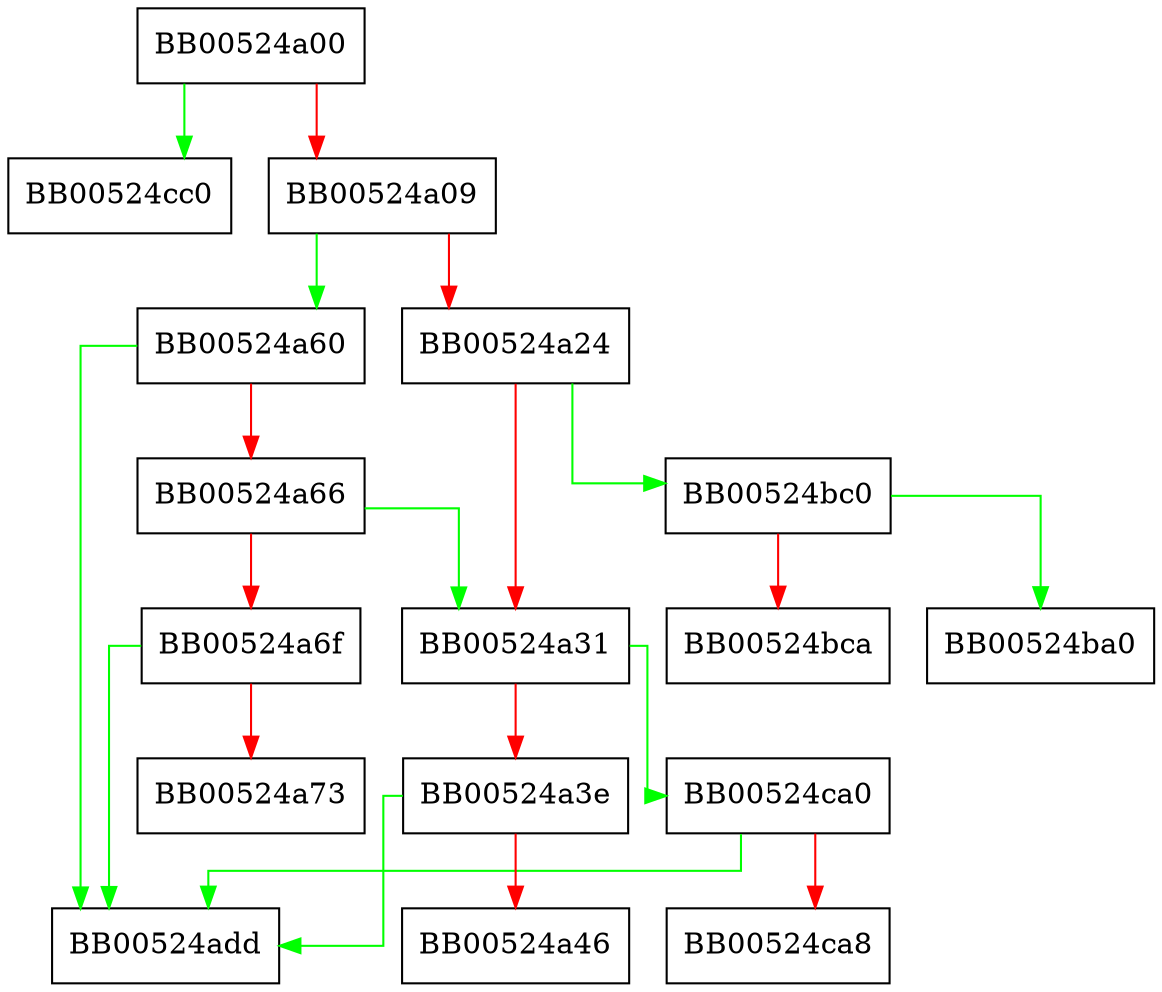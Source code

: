 digraph ASN1_item_ex_free {
  node [shape="box"];
  graph [splines=ortho];
  BB00524a00 -> BB00524cc0 [color="green"];
  BB00524a00 -> BB00524a09 [color="red"];
  BB00524a09 -> BB00524a60 [color="green"];
  BB00524a09 -> BB00524a24 [color="red"];
  BB00524a24 -> BB00524bc0 [color="green"];
  BB00524a24 -> BB00524a31 [color="red"];
  BB00524a31 -> BB00524ca0 [color="green"];
  BB00524a31 -> BB00524a3e [color="red"];
  BB00524a3e -> BB00524add [color="green"];
  BB00524a3e -> BB00524a46 [color="red"];
  BB00524a60 -> BB00524add [color="green"];
  BB00524a60 -> BB00524a66 [color="red"];
  BB00524a66 -> BB00524a31 [color="green"];
  BB00524a66 -> BB00524a6f [color="red"];
  BB00524a6f -> BB00524add [color="green"];
  BB00524a6f -> BB00524a73 [color="red"];
  BB00524bc0 -> BB00524ba0 [color="green"];
  BB00524bc0 -> BB00524bca [color="red"];
  BB00524ca0 -> BB00524add [color="green"];
  BB00524ca0 -> BB00524ca8 [color="red"];
}